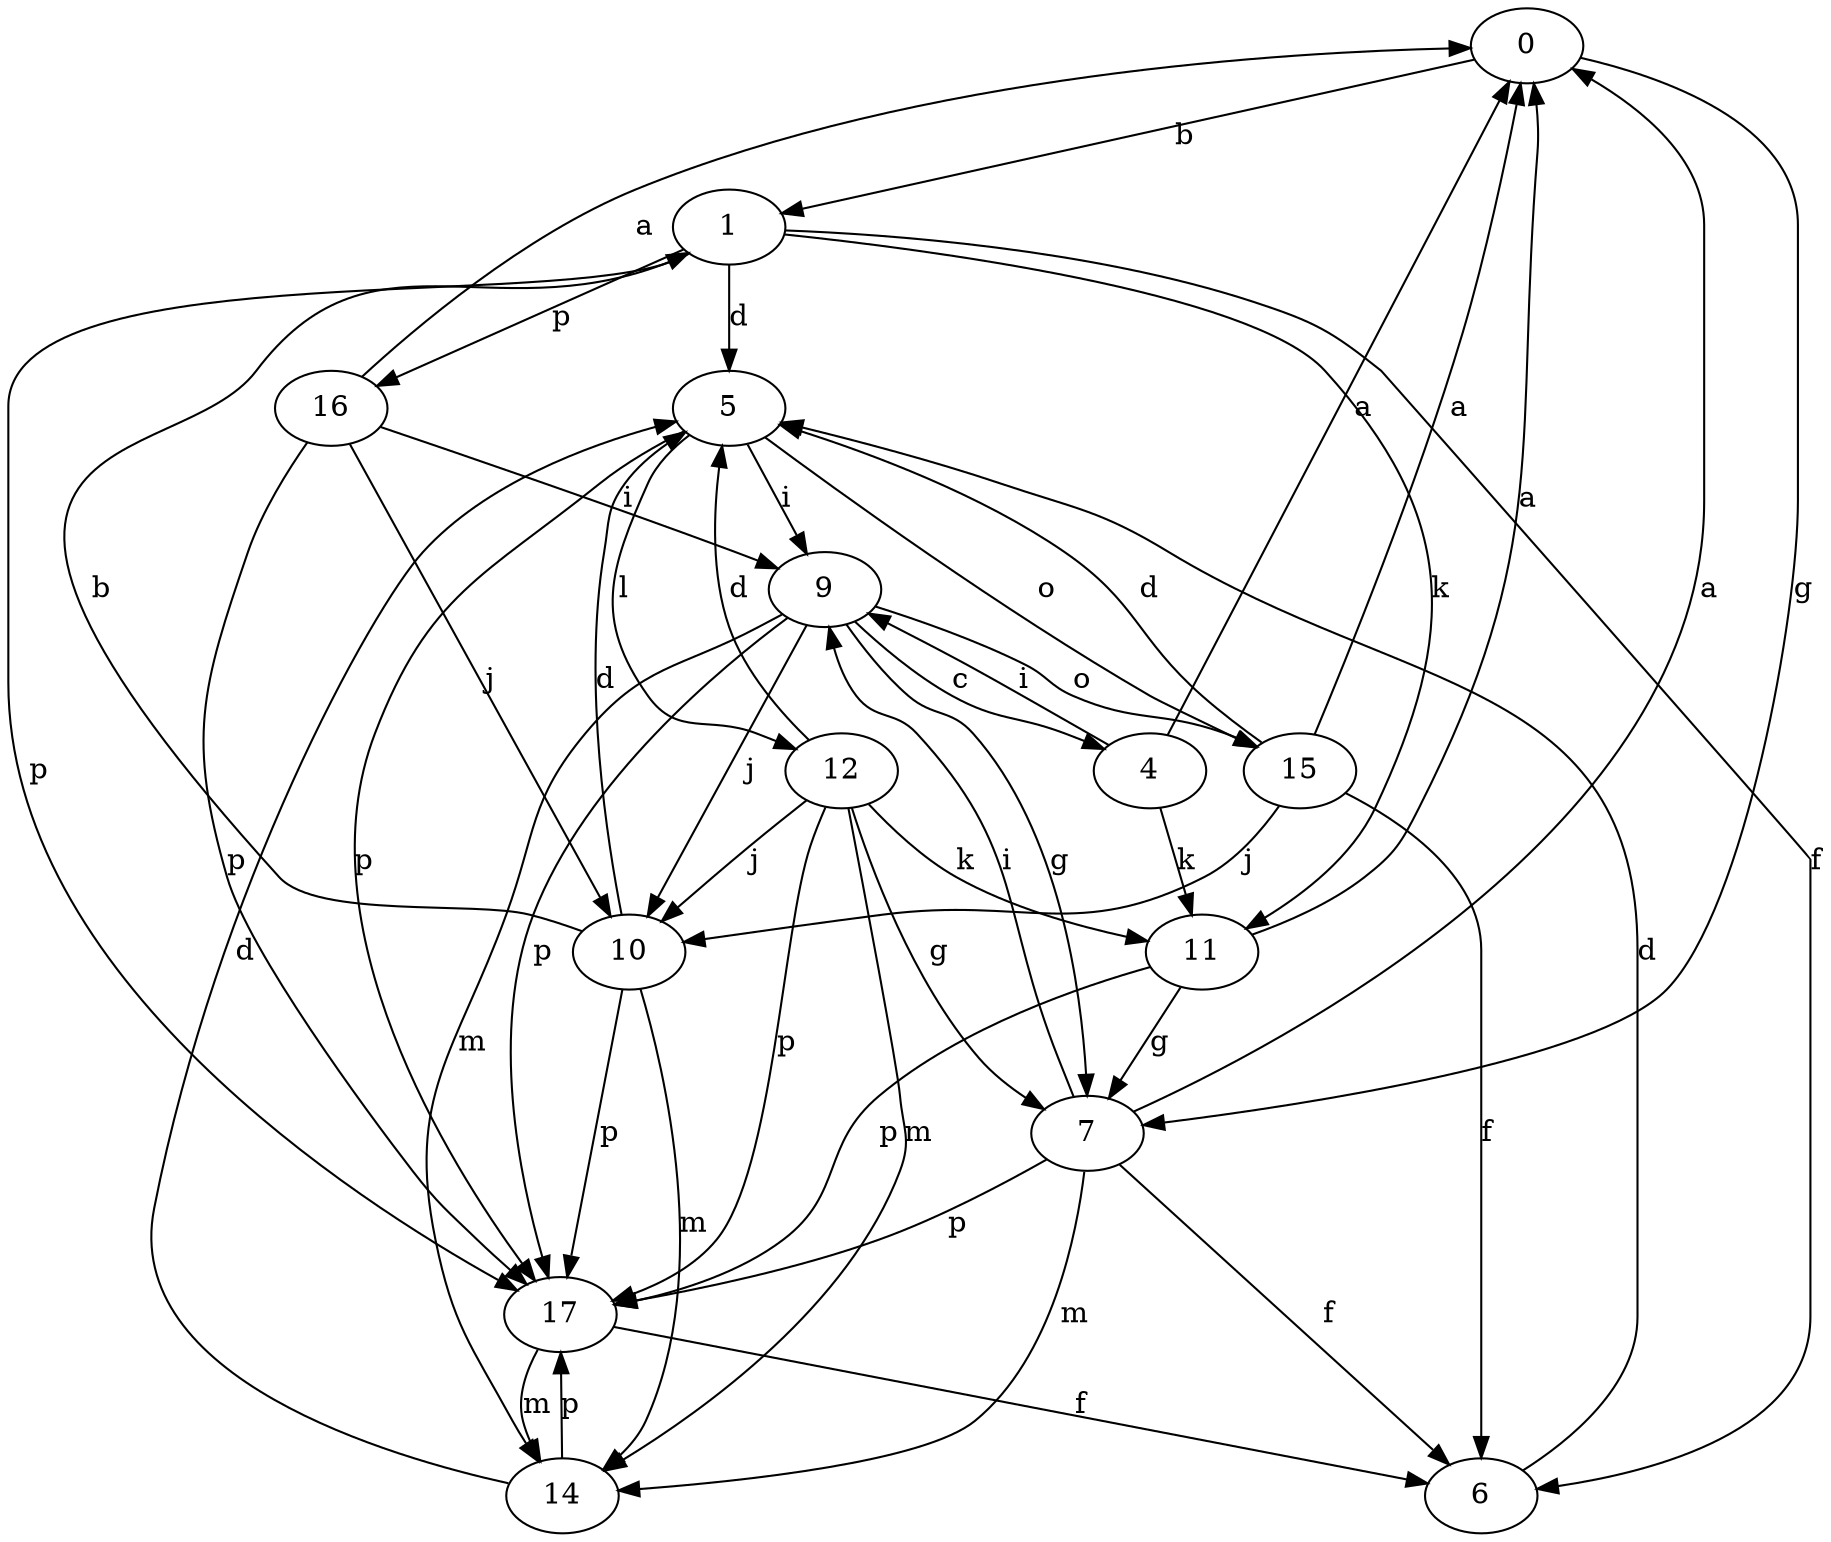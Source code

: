 strict digraph  {
0;
1;
4;
5;
6;
7;
9;
10;
11;
12;
14;
15;
16;
17;
0 -> 1  [label=b];
0 -> 7  [label=g];
1 -> 5  [label=d];
1 -> 6  [label=f];
1 -> 11  [label=k];
1 -> 16  [label=p];
1 -> 17  [label=p];
4 -> 0  [label=a];
4 -> 9  [label=i];
4 -> 11  [label=k];
5 -> 9  [label=i];
5 -> 12  [label=l];
5 -> 15  [label=o];
5 -> 17  [label=p];
6 -> 5  [label=d];
7 -> 0  [label=a];
7 -> 6  [label=f];
7 -> 9  [label=i];
7 -> 14  [label=m];
7 -> 17  [label=p];
9 -> 4  [label=c];
9 -> 7  [label=g];
9 -> 10  [label=j];
9 -> 14  [label=m];
9 -> 15  [label=o];
9 -> 17  [label=p];
10 -> 1  [label=b];
10 -> 5  [label=d];
10 -> 14  [label=m];
10 -> 17  [label=p];
11 -> 0  [label=a];
11 -> 7  [label=g];
11 -> 17  [label=p];
12 -> 5  [label=d];
12 -> 7  [label=g];
12 -> 10  [label=j];
12 -> 11  [label=k];
12 -> 14  [label=m];
12 -> 17  [label=p];
14 -> 5  [label=d];
14 -> 17  [label=p];
15 -> 0  [label=a];
15 -> 5  [label=d];
15 -> 6  [label=f];
15 -> 10  [label=j];
16 -> 0  [label=a];
16 -> 9  [label=i];
16 -> 10  [label=j];
16 -> 17  [label=p];
17 -> 6  [label=f];
17 -> 14  [label=m];
}
